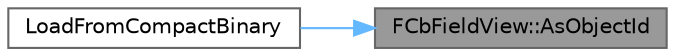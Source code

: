 digraph "FCbFieldView::AsObjectId"
{
 // INTERACTIVE_SVG=YES
 // LATEX_PDF_SIZE
  bgcolor="transparent";
  edge [fontname=Helvetica,fontsize=10,labelfontname=Helvetica,labelfontsize=10];
  node [fontname=Helvetica,fontsize=10,shape=box,height=0.2,width=0.4];
  rankdir="RL";
  Node1 [id="Node000001",label="FCbFieldView::AsObjectId",height=0.2,width=0.4,color="gray40", fillcolor="grey60", style="filled", fontcolor="black",tooltip="Access the field as an object identifier."];
  Node1 -> Node2 [id="edge1_Node000001_Node000002",dir="back",color="steelblue1",style="solid",tooltip=" "];
  Node2 [id="Node000002",label="LoadFromCompactBinary",height=0.2,width=0.4,color="grey40", fillcolor="white", style="filled",URL="$d5/da9/CompactBinarySerialization_8h.html#a419a87cb74d449c0bd3891374ee8c33a",tooltip=" "];
}
